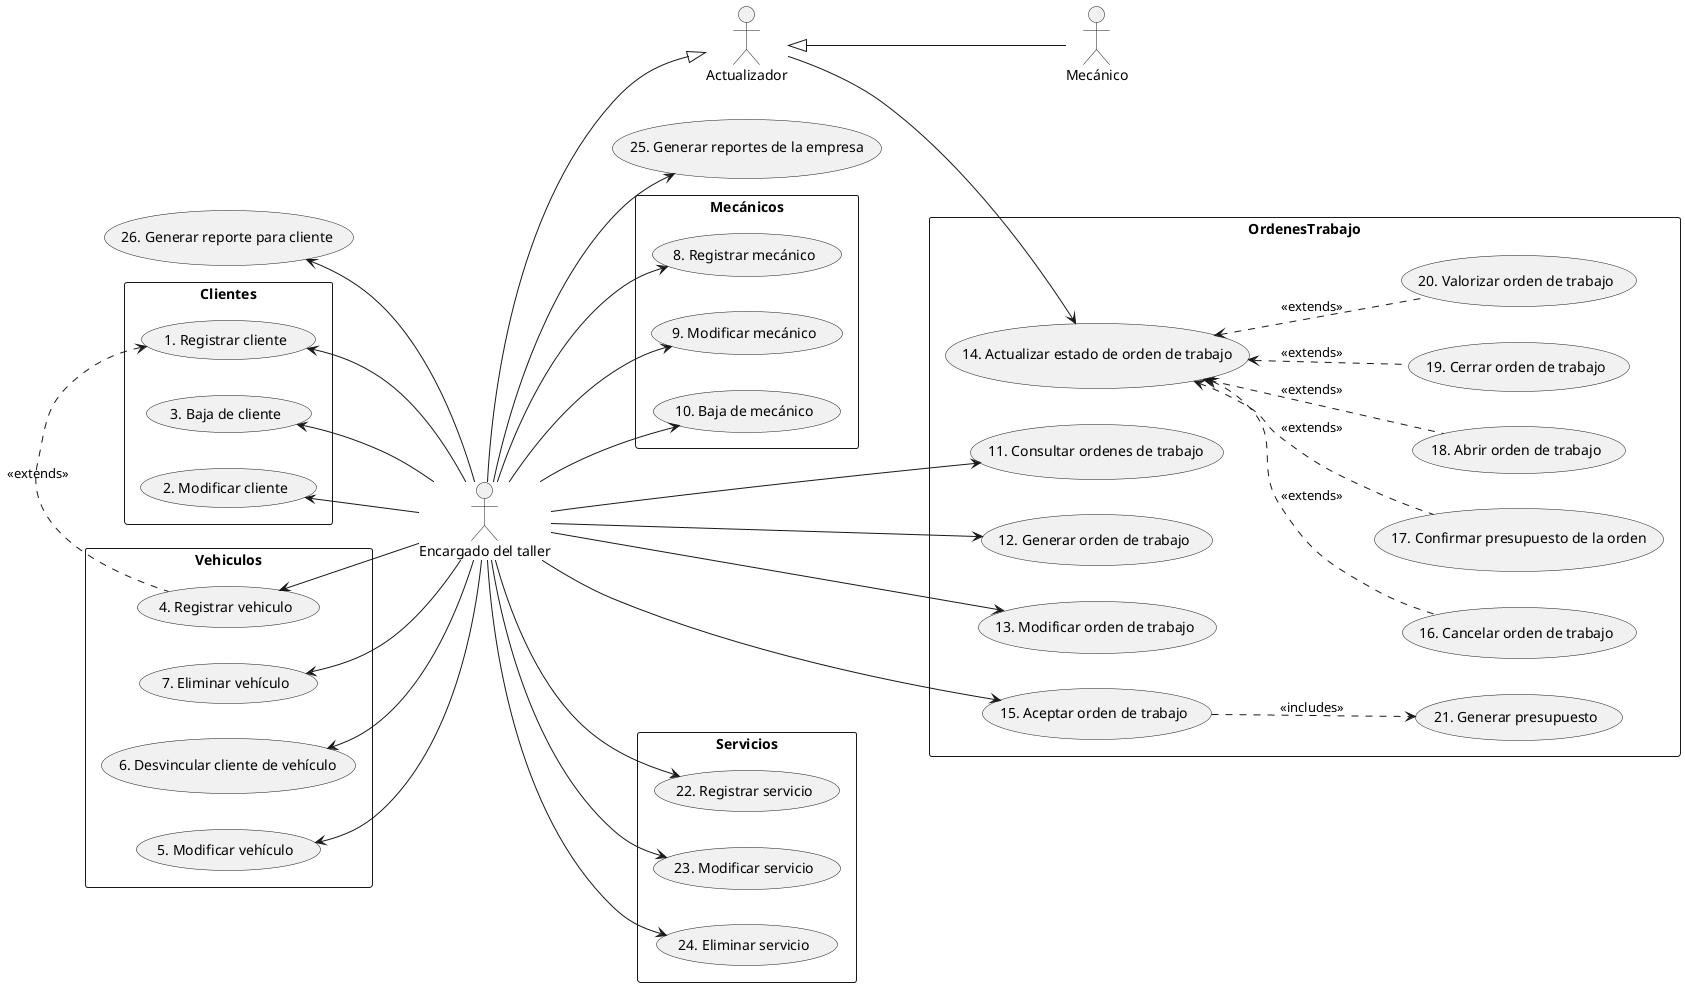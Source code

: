 @startuml

@startuml

left to right direction

actor "Encargado del taller" as enc
actor "Mecánico" as mec
actor "Actualizador" as con

rectangle Clientes {
    usecase "1. Registrar cliente" as uc1
    usecase "2. Modificar cliente" as uc2
    usecase "3. Baja de cliente" as uc3
}

rectangle Vehiculos {
    usecase "4. Registrar vehiculo" as uc4
    usecase "5. Modificar vehículo" as uc5
    usecase "6. Desvincular cliente de vehículo" as uc6
    usecase "7. Eliminar vehículo" as uc7
}

rectangle Mecánicos {
    usecase "8. Registrar mecánico" as uc8
    usecase "9. Modificar mecánico" as uc9
    usecase "10. Baja de mecánico" as uc10
}

rectangle OrdenesTrabajo {
    usecase "11. Consultar ordenes de trabajo" as uc11
    usecase "12. Generar orden de trabajo" as uc12
    usecase "13. Modificar orden de trabajo" as uc13
    usecase "14. Actualizar estado de orden de trabajo" as uc14
    usecase "15. Aceptar orden de trabajo" as uc15
    usecase "16. Cancelar orden de trabajo" as uc16
    usecase "17. Confirmar presupuesto de la orden" as uc17
    usecase "18. Abrir orden de trabajo" as uc18
    usecase "19. Cerrar orden de trabajo" as uc19
    usecase "20. Valorizar orden de trabajo" as uc20
    usecase "21. Generar presupuesto" as uc21
}

rectangle Servicios {
    usecase "22. Registrar servicio" as uc22
    usecase "23. Modificar servicio" as uc23
    usecase "24. Eliminar servicio" as uc24
}

usecase "25. Generar reportes de la empresa" as uc25
usecase "26. Generar reporte para cliente" as uc26

enc -up-> uc1
enc -up-> uc2
enc -up-> uc3

enc -up-> uc4
enc -up-> uc5
enc -up-> uc6
enc -up-> uc7

uc1 <.right. uc4 : <<extends>>

enc --> uc8
enc --> uc9
enc --> uc10

enc ---> uc11
enc ---> uc12
enc ---> uc13
enc ---> uc15

uc14 <.. uc16 : <<extends>>
uc14 <.. uc17 : <<extends>>
uc14 <.. uc18 : <<extends>>
uc14 <.. uc19 : <<extends>>
uc14 <.. uc20 : <<extends>>

uc15 ..> uc21 : <<includes>>

enc --> uc22
enc --> uc23
enc --> uc24

enc --|> con
mec -up-|> con

con -right-> uc14

enc --> uc25
enc -up-> uc26

@enduml
